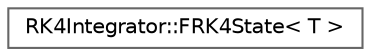 digraph "Graphical Class Hierarchy"
{
 // INTERACTIVE_SVG=YES
 // LATEX_PDF_SIZE
  bgcolor="transparent";
  edge [fontname=Helvetica,fontsize=10,labelfontname=Helvetica,labelfontsize=10];
  node [fontname=Helvetica,fontsize=10,shape=box,height=0.2,width=0.4];
  rankdir="LR";
  Node0 [id="Node000000",label="RK4Integrator::FRK4State\< T \>",height=0.2,width=0.4,color="grey40", fillcolor="white", style="filled",URL="$d2/d09/structRK4Integrator_1_1FRK4State.html",tooltip=" "];
}
